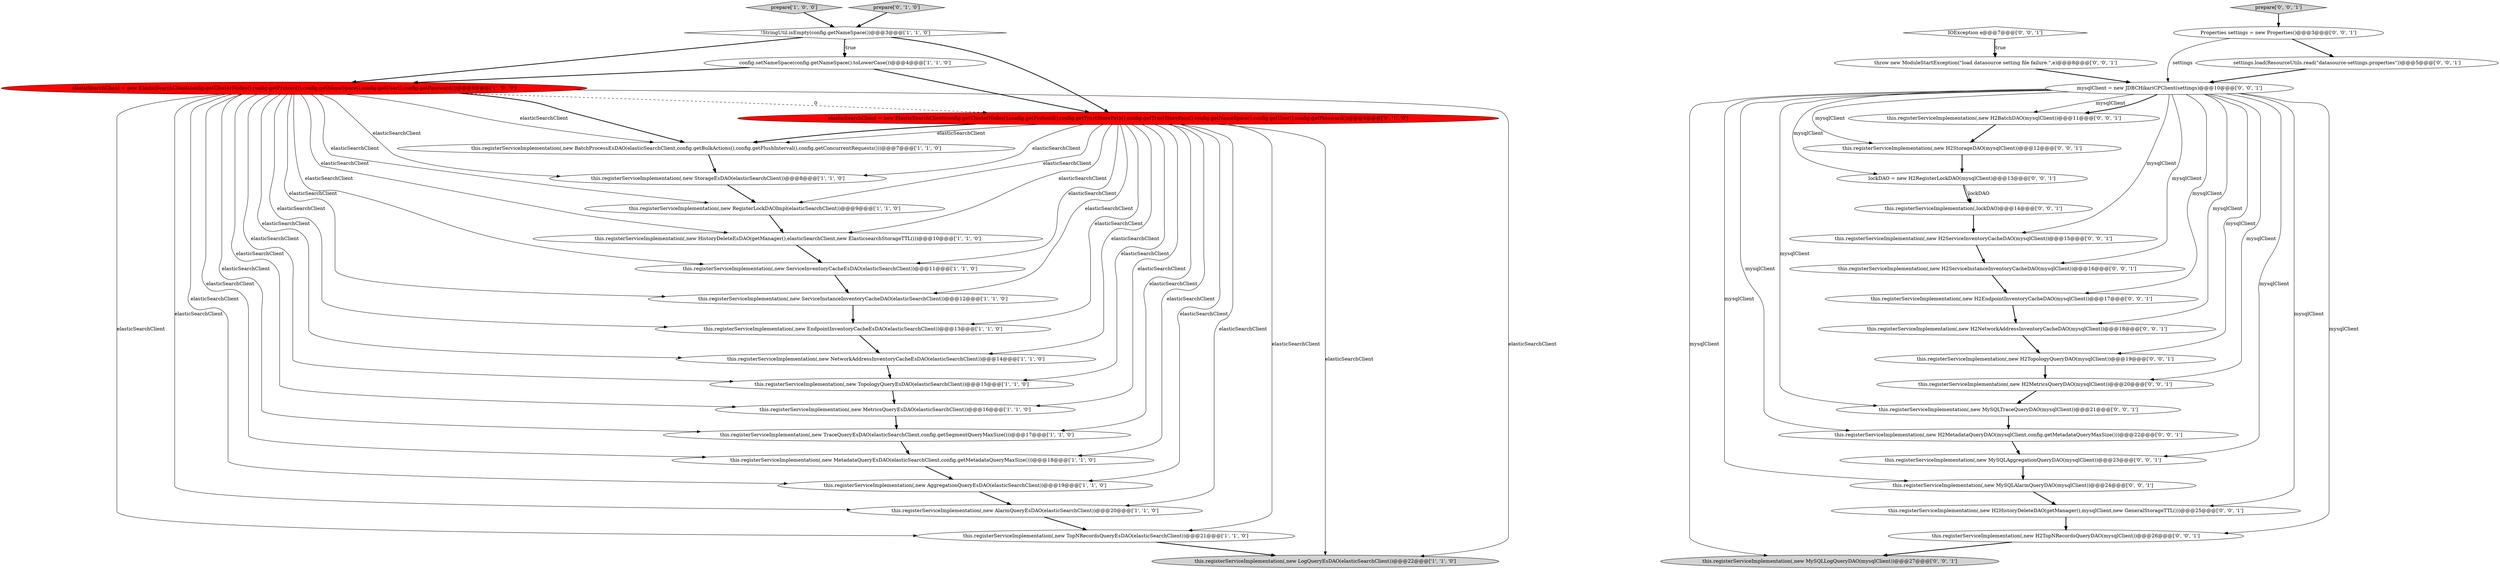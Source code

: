 digraph {
8 [style = filled, label = "this.registerServiceImplementation(,new AlarmQueryEsDAO(elasticSearchClient))@@@20@@@['1', '1', '0']", fillcolor = white, shape = ellipse image = "AAA0AAABBB1BBB"];
33 [style = filled, label = "IOException e@@@7@@@['0', '0', '1']", fillcolor = white, shape = diamond image = "AAA0AAABBB3BBB"];
14 [style = filled, label = "this.registerServiceImplementation(,new TraceQueryEsDAO(elasticSearchClient,config.getSegmentQueryMaxSize()))@@@17@@@['1', '1', '0']", fillcolor = white, shape = ellipse image = "AAA0AAABBB1BBB"];
15 [style = filled, label = "this.registerServiceImplementation(,new LogQueryEsDAO(elasticSearchClient))@@@22@@@['1', '1', '0']", fillcolor = lightgray, shape = ellipse image = "AAA0AAABBB1BBB"];
28 [style = filled, label = "this.registerServiceImplementation(,new H2MetadataQueryDAO(mysqlClient,config.getMetadataQueryMaxSize()))@@@22@@@['0', '0', '1']", fillcolor = white, shape = ellipse image = "AAA0AAABBB3BBB"];
25 [style = filled, label = "this.registerServiceImplementation(,new H2NetworkAddressInventoryCacheDAO(mysqlClient))@@@18@@@['0', '0', '1']", fillcolor = white, shape = ellipse image = "AAA0AAABBB3BBB"];
38 [style = filled, label = "this.registerServiceImplementation(,new MySQLLogQueryDAO(mysqlClient))@@@27@@@['0', '0', '1']", fillcolor = lightgray, shape = ellipse image = "AAA0AAABBB3BBB"];
13 [style = filled, label = "prepare['1', '0', '0']", fillcolor = lightgray, shape = diamond image = "AAA0AAABBB1BBB"];
3 [style = filled, label = "this.registerServiceImplementation(,new EndpointInventoryCacheEsDAO(elasticSearchClient))@@@13@@@['1', '1', '0']", fillcolor = white, shape = ellipse image = "AAA0AAABBB1BBB"];
4 [style = filled, label = "this.registerServiceImplementation(,new NetworkAddressInventoryCacheEsDAO(elasticSearchClient))@@@14@@@['1', '1', '0']", fillcolor = white, shape = ellipse image = "AAA0AAABBB1BBB"];
24 [style = filled, label = "prepare['0', '0', '1']", fillcolor = lightgray, shape = diamond image = "AAA0AAABBB3BBB"];
16 [style = filled, label = "this.registerServiceImplementation(,new HistoryDeleteEsDAO(getManager(),elasticSearchClient,new ElasticsearchStorageTTL()))@@@10@@@['1', '1', '0']", fillcolor = white, shape = ellipse image = "AAA0AAABBB1BBB"];
20 [style = filled, label = "elasticSearchClient = new ElasticSearchClient(config.getClusterNodes(),config.getProtocol(),config.getTrustStorePath(),config.getTrustStorePass(),config.getNameSpace(),config.getUser(),config.getPassword())@@@6@@@['0', '1', '0']", fillcolor = red, shape = ellipse image = "AAA1AAABBB2BBB"];
26 [style = filled, label = "this.registerServiceImplementation(,new H2TopNRecordsQueryDAO(mysqlClient))@@@26@@@['0', '0', '1']", fillcolor = white, shape = ellipse image = "AAA0AAABBB3BBB"];
44 [style = filled, label = "this.registerServiceImplementation(,new H2HistoryDeleteDAO(getManager(),mysqlClient,new GeneralStorageTTL()))@@@25@@@['0', '0', '1']", fillcolor = white, shape = ellipse image = "AAA0AAABBB3BBB"];
36 [style = filled, label = "mysqlClient = new JDBCHikariCPClient(settings)@@@10@@@['0', '0', '1']", fillcolor = white, shape = ellipse image = "AAA0AAABBB3BBB"];
23 [style = filled, label = "this.registerServiceImplementation(,new H2TopologyQueryDAO(mysqlClient))@@@19@@@['0', '0', '1']", fillcolor = white, shape = ellipse image = "AAA0AAABBB3BBB"];
5 [style = filled, label = "this.registerServiceImplementation(,new AggregationQueryEsDAO(elasticSearchClient))@@@19@@@['1', '1', '0']", fillcolor = white, shape = ellipse image = "AAA0AAABBB1BBB"];
19 [style = filled, label = "this.registerServiceImplementation(,new TopologyQueryEsDAO(elasticSearchClient))@@@15@@@['1', '1', '0']", fillcolor = white, shape = ellipse image = "AAA0AAABBB1BBB"];
30 [style = filled, label = "throw new ModuleStartException(\"load datasource setting file failure.\",e)@@@8@@@['0', '0', '1']", fillcolor = white, shape = ellipse image = "AAA0AAABBB3BBB"];
12 [style = filled, label = "this.registerServiceImplementation(,new MetadataQueryEsDAO(elasticSearchClient,config.getMetadataQueryMaxSize()))@@@18@@@['1', '1', '0']", fillcolor = white, shape = ellipse image = "AAA0AAABBB1BBB"];
21 [style = filled, label = "prepare['0', '1', '0']", fillcolor = lightgray, shape = diamond image = "AAA0AAABBB2BBB"];
37 [style = filled, label = "settings.load(ResourceUtils.read(\"datasource-settings.properties\"))@@@5@@@['0', '0', '1']", fillcolor = white, shape = ellipse image = "AAA0AAABBB3BBB"];
43 [style = filled, label = "lockDAO = new H2RegisterLockDAO(mysqlClient)@@@13@@@['0', '0', '1']", fillcolor = white, shape = ellipse image = "AAA0AAABBB3BBB"];
2 [style = filled, label = "this.registerServiceImplementation(,new StorageEsDAO(elasticSearchClient))@@@8@@@['1', '1', '0']", fillcolor = white, shape = ellipse image = "AAA0AAABBB1BBB"];
22 [style = filled, label = "this.registerServiceImplementation(,new H2ServiceInventoryCacheDAO(mysqlClient))@@@15@@@['0', '0', '1']", fillcolor = white, shape = ellipse image = "AAA0AAABBB3BBB"];
17 [style = filled, label = "this.registerServiceImplementation(,new ServiceInstanceInventoryCacheDAO(elasticSearchClient))@@@12@@@['1', '1', '0']", fillcolor = white, shape = ellipse image = "AAA0AAABBB1BBB"];
6 [style = filled, label = "elasticSearchClient = new ElasticSearchClient(config.getClusterNodes(),config.getProtocol(),config.getNameSpace(),config.getUser(),config.getPassword())@@@6@@@['1', '0', '0']", fillcolor = red, shape = ellipse image = "AAA1AAABBB1BBB"];
32 [style = filled, label = "this.registerServiceImplementation(,new H2BatchDAO(mysqlClient))@@@11@@@['0', '0', '1']", fillcolor = white, shape = ellipse image = "AAA0AAABBB3BBB"];
18 [style = filled, label = "this.registerServiceImplementation(,new ServiceInventoryCacheEsDAO(elasticSearchClient))@@@11@@@['1', '1', '0']", fillcolor = white, shape = ellipse image = "AAA0AAABBB1BBB"];
31 [style = filled, label = "this.registerServiceImplementation(,new H2EndpointInventoryCacheDAO(mysqlClient))@@@17@@@['0', '0', '1']", fillcolor = white, shape = ellipse image = "AAA0AAABBB3BBB"];
41 [style = filled, label = "this.registerServiceImplementation(,new MySQLAggregationQueryDAO(mysqlClient))@@@23@@@['0', '0', '1']", fillcolor = white, shape = ellipse image = "AAA0AAABBB3BBB"];
9 [style = filled, label = "this.registerServiceImplementation(,new TopNRecordsQueryEsDAO(elasticSearchClient))@@@21@@@['1', '1', '0']", fillcolor = white, shape = ellipse image = "AAA0AAABBB1BBB"];
29 [style = filled, label = "this.registerServiceImplementation(,lockDAO)@@@14@@@['0', '0', '1']", fillcolor = white, shape = ellipse image = "AAA0AAABBB3BBB"];
42 [style = filled, label = "this.registerServiceImplementation(,new MySQLAlarmQueryDAO(mysqlClient))@@@24@@@['0', '0', '1']", fillcolor = white, shape = ellipse image = "AAA0AAABBB3BBB"];
1 [style = filled, label = "!StringUtil.isEmpty(config.getNameSpace())@@@3@@@['1', '1', '0']", fillcolor = white, shape = diamond image = "AAA0AAABBB1BBB"];
7 [style = filled, label = "this.registerServiceImplementation(,new BatchProcessEsDAO(elasticSearchClient,config.getBulkActions(),config.getFlushInterval(),config.getConcurrentRequests()))@@@7@@@['1', '1', '0']", fillcolor = white, shape = ellipse image = "AAA0AAABBB1BBB"];
34 [style = filled, label = "this.registerServiceImplementation(,new MySQLTraceQueryDAO(mysqlClient))@@@21@@@['0', '0', '1']", fillcolor = white, shape = ellipse image = "AAA0AAABBB3BBB"];
35 [style = filled, label = "this.registerServiceImplementation(,new H2MetricsQueryDAO(mysqlClient))@@@20@@@['0', '0', '1']", fillcolor = white, shape = ellipse image = "AAA0AAABBB3BBB"];
27 [style = filled, label = "Properties settings = new Properties()@@@3@@@['0', '0', '1']", fillcolor = white, shape = ellipse image = "AAA0AAABBB3BBB"];
40 [style = filled, label = "this.registerServiceImplementation(,new H2ServiceInstanceInventoryCacheDAO(mysqlClient))@@@16@@@['0', '0', '1']", fillcolor = white, shape = ellipse image = "AAA0AAABBB3BBB"];
0 [style = filled, label = "this.registerServiceImplementation(,new MetricsQueryEsDAO(elasticSearchClient))@@@16@@@['1', '1', '0']", fillcolor = white, shape = ellipse image = "AAA0AAABBB1BBB"];
11 [style = filled, label = "config.setNameSpace(config.getNameSpace().toLowerCase())@@@4@@@['1', '1', '0']", fillcolor = white, shape = ellipse image = "AAA0AAABBB1BBB"];
10 [style = filled, label = "this.registerServiceImplementation(,new RegisterLockDAOImpl(elasticSearchClient))@@@9@@@['1', '1', '0']", fillcolor = white, shape = ellipse image = "AAA0AAABBB1BBB"];
39 [style = filled, label = "this.registerServiceImplementation(,new H2StorageDAO(mysqlClient))@@@12@@@['0', '0', '1']", fillcolor = white, shape = ellipse image = "AAA0AAABBB3BBB"];
6->2 [style = solid, label="elasticSearchClient"];
20->4 [style = solid, label="elasticSearchClient"];
12->5 [style = bold, label=""];
36->39 [style = solid, label="mysqlClient"];
36->38 [style = solid, label="mysqlClient"];
6->17 [style = solid, label="elasticSearchClient"];
1->20 [style = bold, label=""];
20->17 [style = solid, label="elasticSearchClient"];
30->36 [style = bold, label=""];
3->4 [style = bold, label=""];
13->1 [style = bold, label=""];
36->40 [style = solid, label="mysqlClient"];
36->44 [style = solid, label="mysqlClient"];
6->12 [style = solid, label="elasticSearchClient"];
0->14 [style = bold, label=""];
42->44 [style = bold, label=""];
21->1 [style = bold, label=""];
20->0 [style = solid, label="elasticSearchClient"];
6->5 [style = solid, label="elasticSearchClient"];
20->8 [style = solid, label="elasticSearchClient"];
43->29 [style = bold, label=""];
40->31 [style = bold, label=""];
36->43 [style = solid, label="mysqlClient"];
24->27 [style = bold, label=""];
41->42 [style = bold, label=""];
20->16 [style = solid, label="elasticSearchClient"];
36->41 [style = solid, label="mysqlClient"];
37->36 [style = bold, label=""];
36->42 [style = solid, label="mysqlClient"];
6->20 [style = dashed, label="0"];
6->14 [style = solid, label="elasticSearchClient"];
20->5 [style = solid, label="elasticSearchClient"];
36->23 [style = solid, label="mysqlClient"];
4->19 [style = bold, label=""];
20->12 [style = solid, label="elasticSearchClient"];
36->32 [style = solid, label="mysqlClient"];
1->11 [style = bold, label=""];
20->3 [style = solid, label="elasticSearchClient"];
23->35 [style = bold, label=""];
7->2 [style = bold, label=""];
6->3 [style = solid, label="elasticSearchClient"];
33->30 [style = bold, label=""];
36->31 [style = solid, label="mysqlClient"];
20->15 [style = solid, label="elasticSearchClient"];
20->7 [style = bold, label=""];
6->7 [style = bold, label=""];
35->34 [style = bold, label=""];
16->18 [style = bold, label=""];
31->25 [style = bold, label=""];
36->22 [style = solid, label="mysqlClient"];
36->35 [style = solid, label="mysqlClient"];
36->34 [style = solid, label="mysqlClient"];
6->4 [style = solid, label="elasticSearchClient"];
20->9 [style = solid, label="elasticSearchClient"];
2->10 [style = bold, label=""];
19->0 [style = bold, label=""];
28->41 [style = bold, label=""];
34->28 [style = bold, label=""];
20->2 [style = solid, label="elasticSearchClient"];
36->25 [style = solid, label="mysqlClient"];
27->37 [style = bold, label=""];
1->6 [style = bold, label=""];
10->16 [style = bold, label=""];
6->15 [style = solid, label="elasticSearchClient"];
6->19 [style = solid, label="elasticSearchClient"];
6->9 [style = solid, label="elasticSearchClient"];
17->3 [style = bold, label=""];
32->39 [style = bold, label=""];
36->26 [style = solid, label="mysqlClient"];
6->18 [style = solid, label="elasticSearchClient"];
20->14 [style = solid, label="elasticSearchClient"];
22->40 [style = bold, label=""];
20->7 [style = solid, label="elasticSearchClient"];
6->7 [style = solid, label="elasticSearchClient"];
11->20 [style = bold, label=""];
5->8 [style = bold, label=""];
6->8 [style = solid, label="elasticSearchClient"];
20->18 [style = solid, label="elasticSearchClient"];
25->23 [style = bold, label=""];
11->6 [style = bold, label=""];
1->11 [style = dotted, label="true"];
27->36 [style = solid, label="settings"];
39->43 [style = bold, label=""];
18->17 [style = bold, label=""];
36->32 [style = bold, label=""];
20->19 [style = solid, label="elasticSearchClient"];
43->29 [style = solid, label="lockDAO"];
20->10 [style = solid, label="elasticSearchClient"];
6->16 [style = solid, label="elasticSearchClient"];
33->30 [style = dotted, label="true"];
26->38 [style = bold, label=""];
6->0 [style = solid, label="elasticSearchClient"];
44->26 [style = bold, label=""];
9->15 [style = bold, label=""];
14->12 [style = bold, label=""];
8->9 [style = bold, label=""];
36->28 [style = solid, label="mysqlClient"];
29->22 [style = bold, label=""];
6->10 [style = solid, label="elasticSearchClient"];
}
